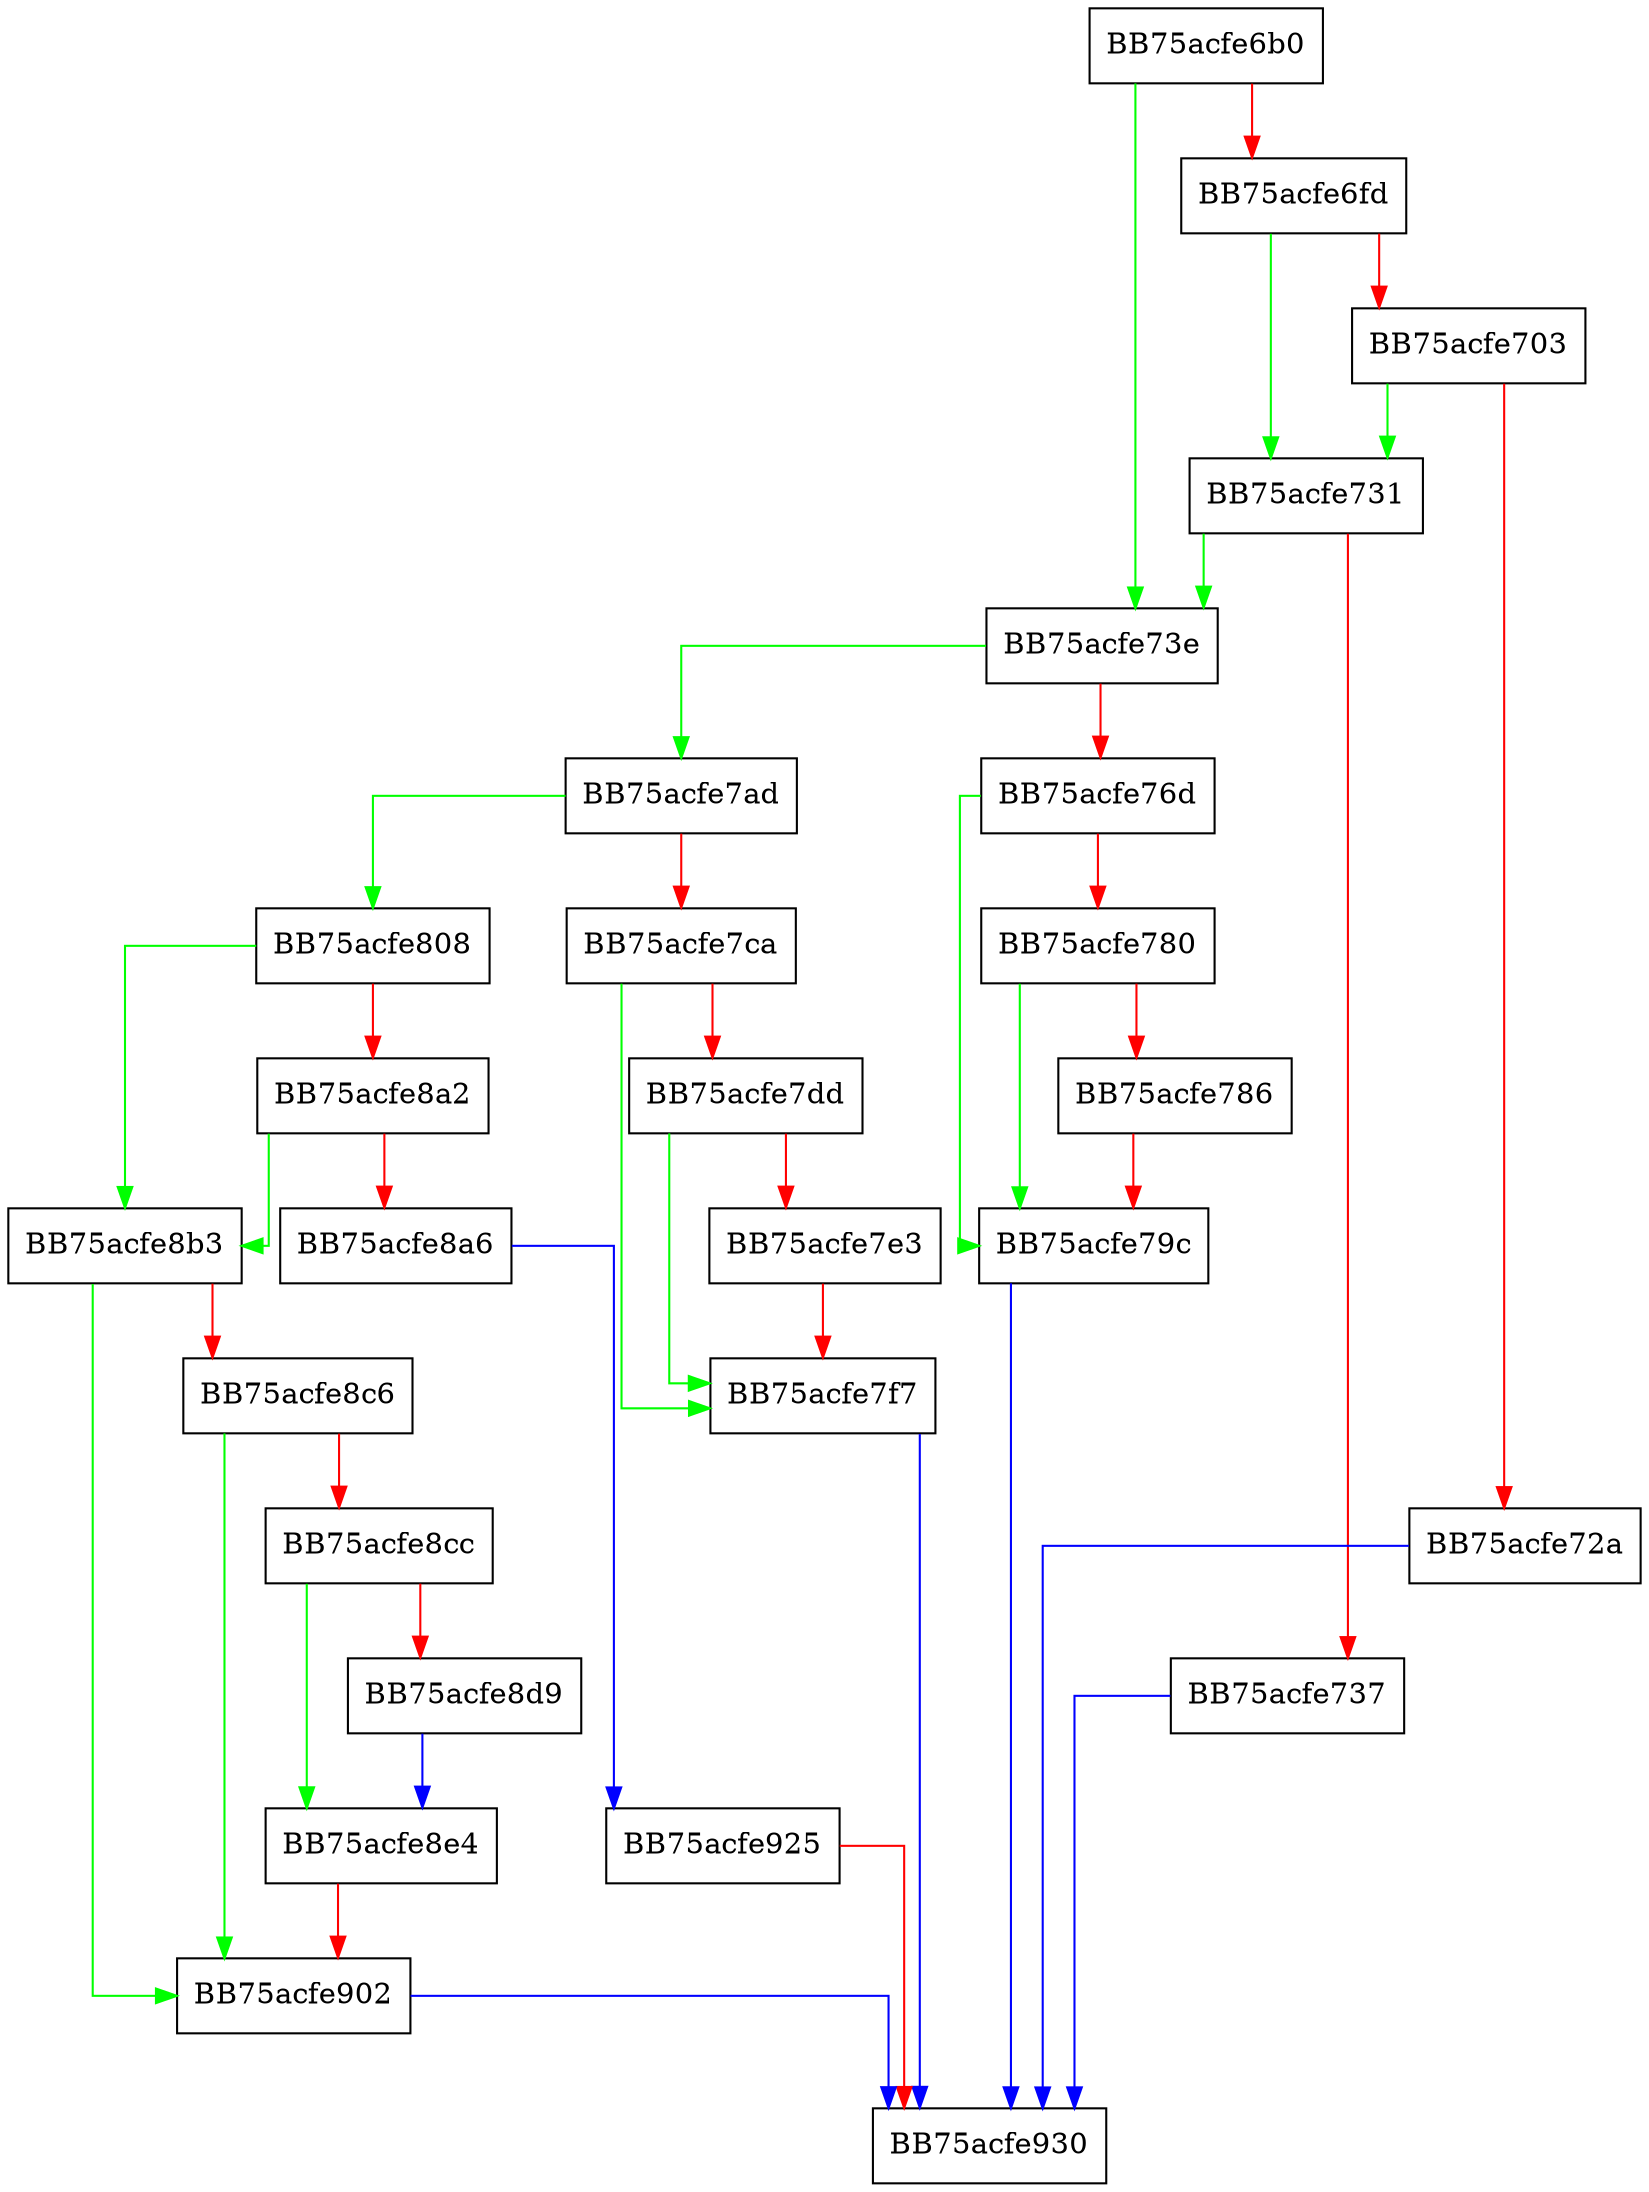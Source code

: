 digraph ReadFile {
  node [shape="box"];
  graph [splines=ortho];
  BB75acfe6b0 -> BB75acfe73e [color="green"];
  BB75acfe6b0 -> BB75acfe6fd [color="red"];
  BB75acfe6fd -> BB75acfe731 [color="green"];
  BB75acfe6fd -> BB75acfe703 [color="red"];
  BB75acfe703 -> BB75acfe731 [color="green"];
  BB75acfe703 -> BB75acfe72a [color="red"];
  BB75acfe72a -> BB75acfe930 [color="blue"];
  BB75acfe731 -> BB75acfe73e [color="green"];
  BB75acfe731 -> BB75acfe737 [color="red"];
  BB75acfe737 -> BB75acfe930 [color="blue"];
  BB75acfe73e -> BB75acfe7ad [color="green"];
  BB75acfe73e -> BB75acfe76d [color="red"];
  BB75acfe76d -> BB75acfe79c [color="green"];
  BB75acfe76d -> BB75acfe780 [color="red"];
  BB75acfe780 -> BB75acfe79c [color="green"];
  BB75acfe780 -> BB75acfe786 [color="red"];
  BB75acfe786 -> BB75acfe79c [color="red"];
  BB75acfe79c -> BB75acfe930 [color="blue"];
  BB75acfe7ad -> BB75acfe808 [color="green"];
  BB75acfe7ad -> BB75acfe7ca [color="red"];
  BB75acfe7ca -> BB75acfe7f7 [color="green"];
  BB75acfe7ca -> BB75acfe7dd [color="red"];
  BB75acfe7dd -> BB75acfe7f7 [color="green"];
  BB75acfe7dd -> BB75acfe7e3 [color="red"];
  BB75acfe7e3 -> BB75acfe7f7 [color="red"];
  BB75acfe7f7 -> BB75acfe930 [color="blue"];
  BB75acfe808 -> BB75acfe8b3 [color="green"];
  BB75acfe808 -> BB75acfe8a2 [color="red"];
  BB75acfe8a2 -> BB75acfe8b3 [color="green"];
  BB75acfe8a2 -> BB75acfe8a6 [color="red"];
  BB75acfe8a6 -> BB75acfe925 [color="blue"];
  BB75acfe8b3 -> BB75acfe902 [color="green"];
  BB75acfe8b3 -> BB75acfe8c6 [color="red"];
  BB75acfe8c6 -> BB75acfe902 [color="green"];
  BB75acfe8c6 -> BB75acfe8cc [color="red"];
  BB75acfe8cc -> BB75acfe8e4 [color="green"];
  BB75acfe8cc -> BB75acfe8d9 [color="red"];
  BB75acfe8d9 -> BB75acfe8e4 [color="blue"];
  BB75acfe8e4 -> BB75acfe902 [color="red"];
  BB75acfe902 -> BB75acfe930 [color="blue"];
  BB75acfe925 -> BB75acfe930 [color="red"];
}